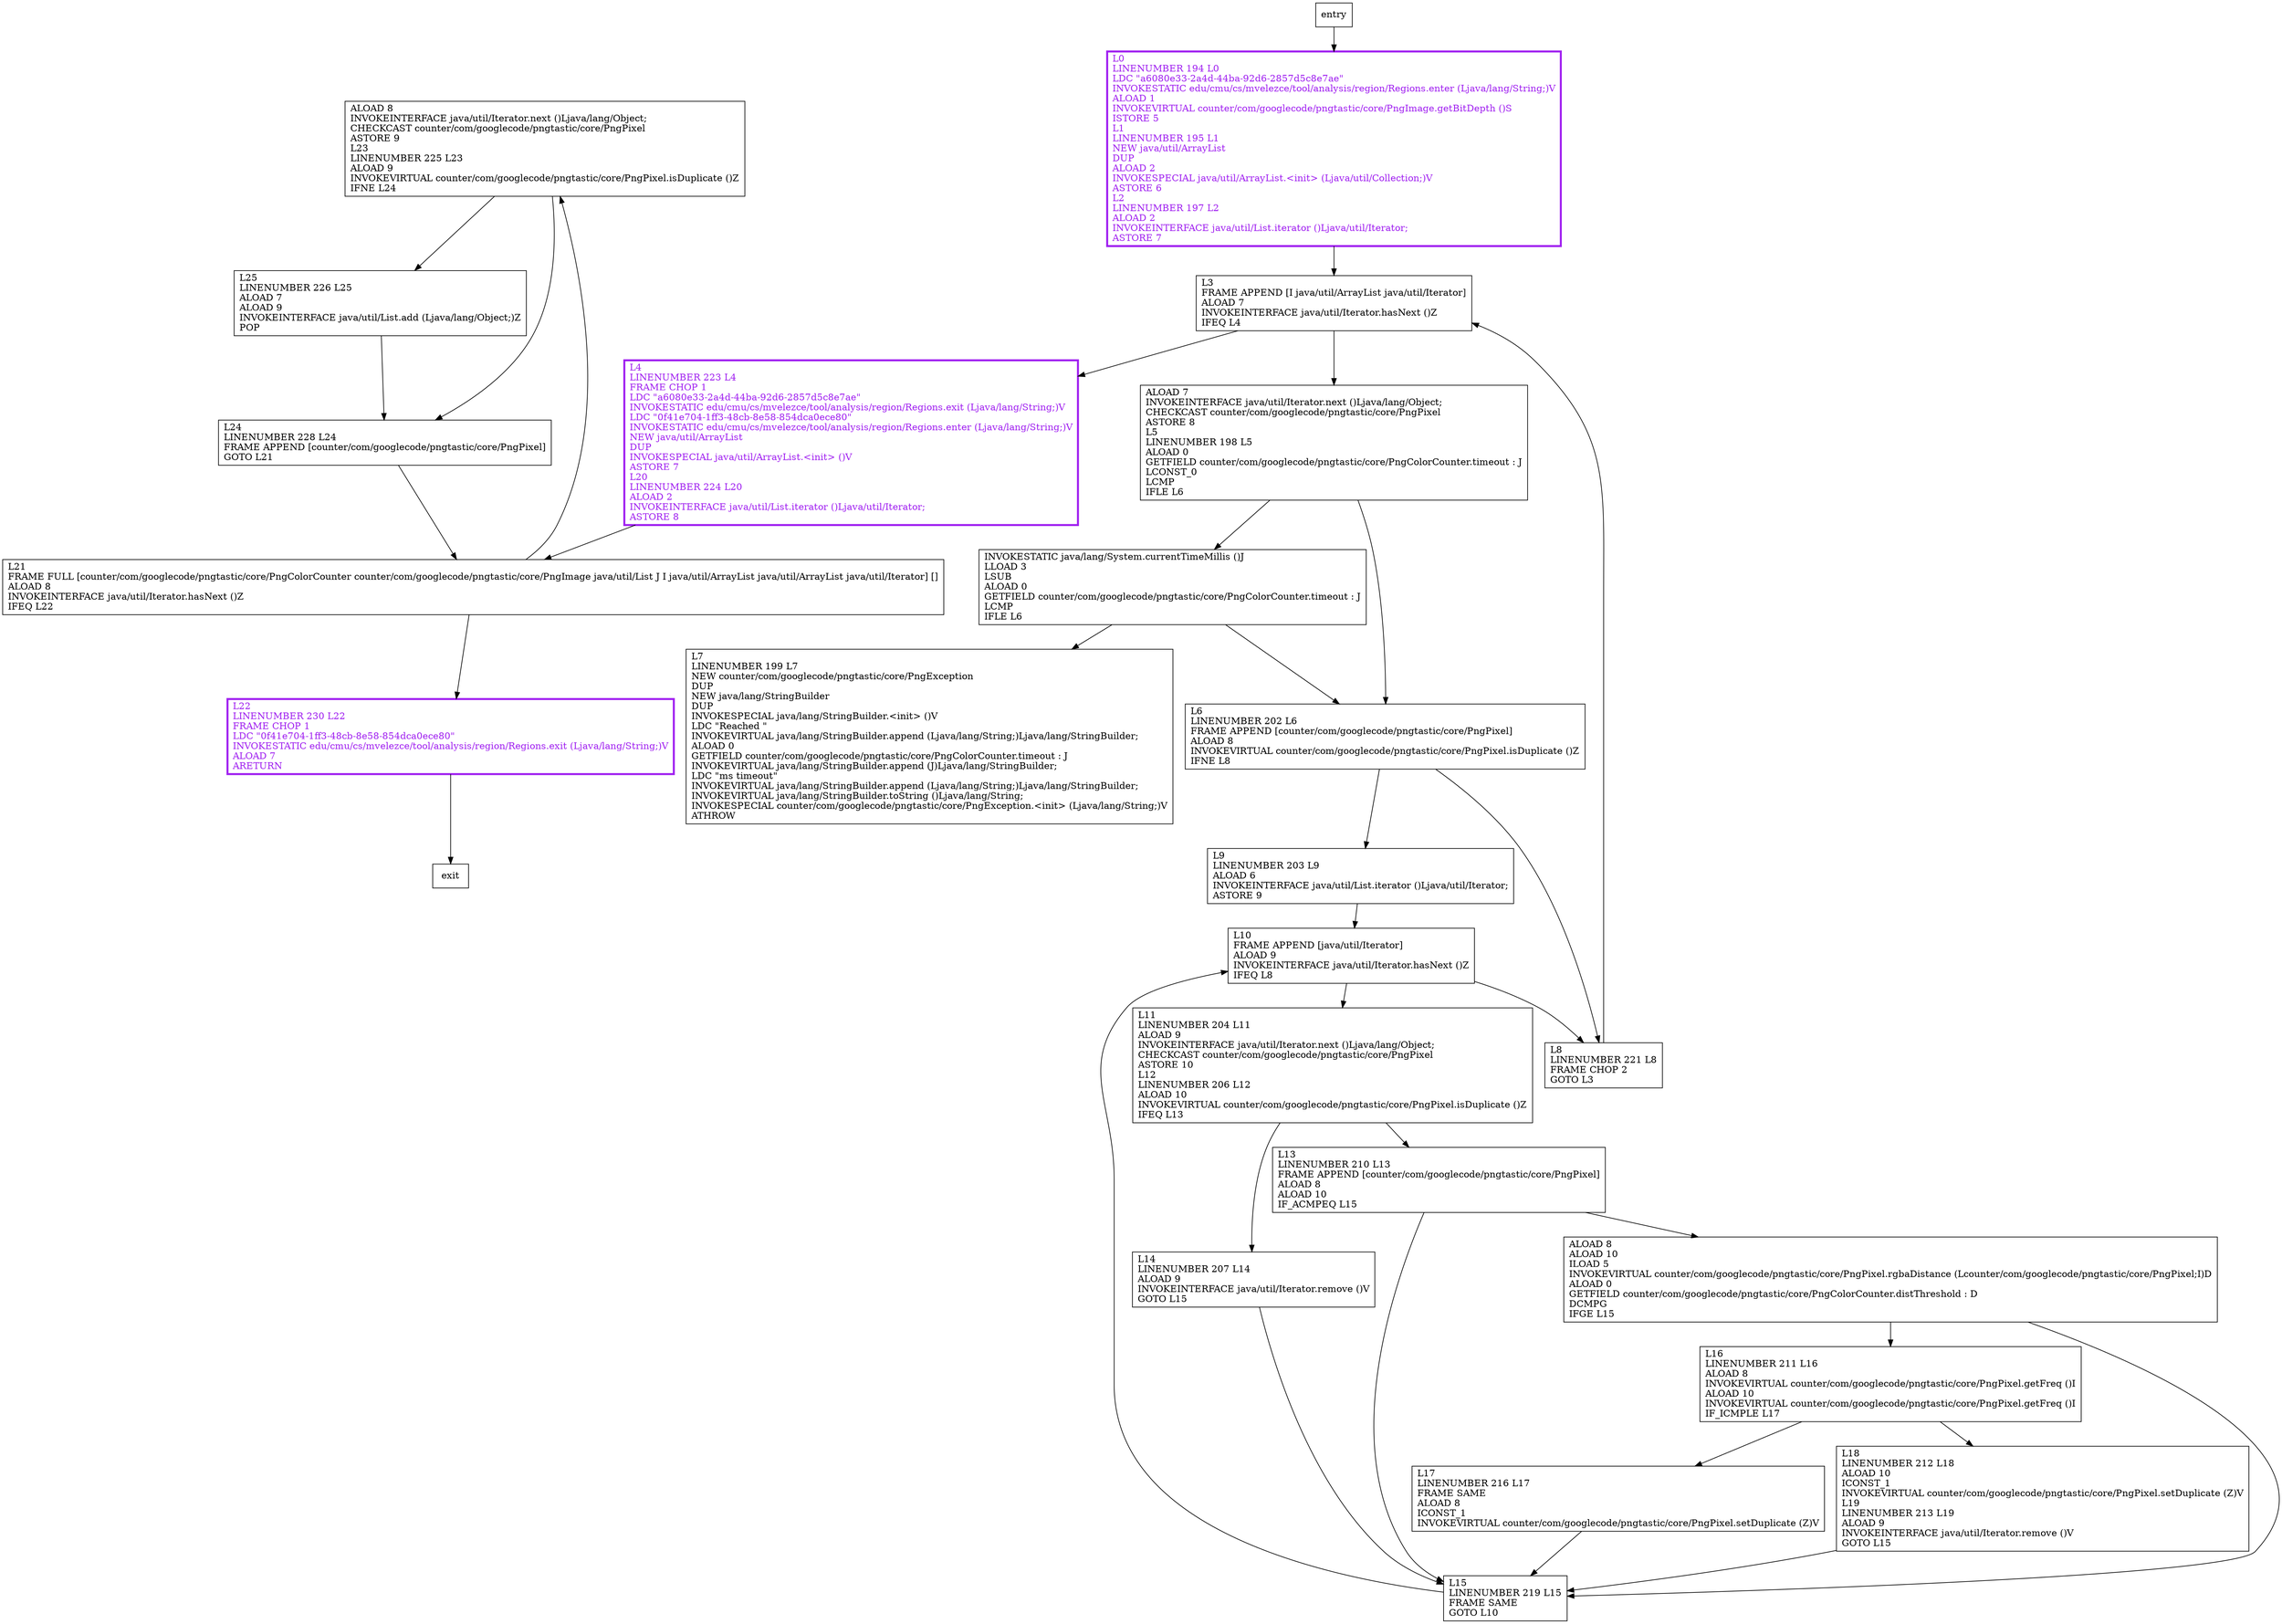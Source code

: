 digraph getMergedColors {
node [shape=record];
1595472033 [label="ALOAD 8\lINVOKEINTERFACE java/util/Iterator.next ()Ljava/lang/Object;\lCHECKCAST counter/com/googlecode/pngtastic/core/PngPixel\lASTORE 9\lL23\lLINENUMBER 225 L23\lALOAD 9\lINVOKEVIRTUAL counter/com/googlecode/pngtastic/core/PngPixel.isDuplicate ()Z\lIFNE L24\l"];
740858526 [label="L3\lFRAME APPEND [I java/util/ArrayList java/util/Iterator]\lALOAD 7\lINVOKEINTERFACE java/util/Iterator.hasNext ()Z\lIFEQ L4\l"];
524014602 [label="L16\lLINENUMBER 211 L16\lALOAD 8\lINVOKEVIRTUAL counter/com/googlecode/pngtastic/core/PngPixel.getFreq ()I\lALOAD 10\lINVOKEVIRTUAL counter/com/googlecode/pngtastic/core/PngPixel.getFreq ()I\lIF_ICMPLE L17\l"];
1942430264 [label="INVOKESTATIC java/lang/System.currentTimeMillis ()J\lLLOAD 3\lLSUB\lALOAD 0\lGETFIELD counter/com/googlecode/pngtastic/core/PngColorCounter.timeout : J\lLCMP\lIFLE L6\l"];
1303374399 [label="L17\lLINENUMBER 216 L17\lFRAME SAME\lALOAD 8\lICONST_1\lINVOKEVIRTUAL counter/com/googlecode/pngtastic/core/PngPixel.setDuplicate (Z)V\l"];
1393706494 [label="L18\lLINENUMBER 212 L18\lALOAD 10\lICONST_1\lINVOKEVIRTUAL counter/com/googlecode/pngtastic/core/PngPixel.setDuplicate (Z)V\lL19\lLINENUMBER 213 L19\lALOAD 9\lINVOKEINTERFACE java/util/Iterator.remove ()V\lGOTO L15\l"];
1047258049 [label="L7\lLINENUMBER 199 L7\lNEW counter/com/googlecode/pngtastic/core/PngException\lDUP\lNEW java/lang/StringBuilder\lDUP\lINVOKESPECIAL java/lang/StringBuilder.\<init\> ()V\lLDC \"Reached \"\lINVOKEVIRTUAL java/lang/StringBuilder.append (Ljava/lang/String;)Ljava/lang/StringBuilder;\lALOAD 0\lGETFIELD counter/com/googlecode/pngtastic/core/PngColorCounter.timeout : J\lINVOKEVIRTUAL java/lang/StringBuilder.append (J)Ljava/lang/StringBuilder;\lLDC \"ms timeout\"\lINVOKEVIRTUAL java/lang/StringBuilder.append (Ljava/lang/String;)Ljava/lang/StringBuilder;\lINVOKEVIRTUAL java/lang/StringBuilder.toString ()Ljava/lang/String;\lINVOKESPECIAL counter/com/googlecode/pngtastic/core/PngException.\<init\> (Ljava/lang/String;)V\lATHROW\l"];
1523092849 [label="L15\lLINENUMBER 219 L15\lFRAME SAME\lGOTO L10\l"];
1929517447 [label="L21\lFRAME FULL [counter/com/googlecode/pngtastic/core/PngColorCounter counter/com/googlecode/pngtastic/core/PngImage java/util/List J I java/util/ArrayList java/util/ArrayList java/util/Iterator] []\lALOAD 8\lINVOKEINTERFACE java/util/Iterator.hasNext ()Z\lIFEQ L22\l"];
1395768853 [label="L11\lLINENUMBER 204 L11\lALOAD 9\lINVOKEINTERFACE java/util/Iterator.next ()Ljava/lang/Object;\lCHECKCAST counter/com/googlecode/pngtastic/core/PngPixel\lASTORE 10\lL12\lLINENUMBER 206 L12\lALOAD 10\lINVOKEVIRTUAL counter/com/googlecode/pngtastic/core/PngPixel.isDuplicate ()Z\lIFEQ L13\l"];
1456310531 [label="L0\lLINENUMBER 194 L0\lLDC \"a6080e33-2a4d-44ba-92d6-2857d5c8e7ae\"\lINVOKESTATIC edu/cmu/cs/mvelezce/tool/analysis/region/Regions.enter (Ljava/lang/String;)V\lALOAD 1\lINVOKEVIRTUAL counter/com/googlecode/pngtastic/core/PngImage.getBitDepth ()S\lISTORE 5\lL1\lLINENUMBER 195 L1\lNEW java/util/ArrayList\lDUP\lALOAD 2\lINVOKESPECIAL java/util/ArrayList.\<init\> (Ljava/util/Collection;)V\lASTORE 6\lL2\lLINENUMBER 197 L2\lALOAD 2\lINVOKEINTERFACE java/util/List.iterator ()Ljava/util/Iterator;\lASTORE 7\l"];
430807546 [label="L9\lLINENUMBER 203 L9\lALOAD 6\lINVOKEINTERFACE java/util/List.iterator ()Ljava/util/Iterator;\lASTORE 9\l"];
794800937 [label="L14\lLINENUMBER 207 L14\lALOAD 9\lINVOKEINTERFACE java/util/Iterator.remove ()V\lGOTO L15\l"];
287410380 [label="L8\lLINENUMBER 221 L8\lFRAME CHOP 2\lGOTO L3\l"];
1312997050 [label="L25\lLINENUMBER 226 L25\lALOAD 7\lALOAD 9\lINVOKEINTERFACE java/util/List.add (Ljava/lang/Object;)Z\lPOP\l"];
518288182 [label="L22\lLINENUMBER 230 L22\lFRAME CHOP 1\lLDC \"0f41e704-1ff3-48cb-8e58-854dca0ece80\"\lINVOKESTATIC edu/cmu/cs/mvelezce/tool/analysis/region/Regions.exit (Ljava/lang/String;)V\lALOAD 7\lARETURN\l"];
72831275 [label="ALOAD 8\lALOAD 10\lILOAD 5\lINVOKEVIRTUAL counter/com/googlecode/pngtastic/core/PngPixel.rgbaDistance (Lcounter/com/googlecode/pngtastic/core/PngPixel;I)D\lALOAD 0\lGETFIELD counter/com/googlecode/pngtastic/core/PngColorCounter.distThreshold : D\lDCMPG\lIFGE L15\l"];
849689177 [label="L13\lLINENUMBER 210 L13\lFRAME APPEND [counter/com/googlecode/pngtastic/core/PngPixel]\lALOAD 8\lALOAD 10\lIF_ACMPEQ L15\l"];
1836226750 [label="L10\lFRAME APPEND [java/util/Iterator]\lALOAD 9\lINVOKEINTERFACE java/util/Iterator.hasNext ()Z\lIFEQ L8\l"];
1911280089 [label="ALOAD 7\lINVOKEINTERFACE java/util/Iterator.next ()Ljava/lang/Object;\lCHECKCAST counter/com/googlecode/pngtastic/core/PngPixel\lASTORE 8\lL5\lLINENUMBER 198 L5\lALOAD 0\lGETFIELD counter/com/googlecode/pngtastic/core/PngColorCounter.timeout : J\lLCONST_0\lLCMP\lIFLE L6\l"];
1241001877 [label="L6\lLINENUMBER 202 L6\lFRAME APPEND [counter/com/googlecode/pngtastic/core/PngPixel]\lALOAD 8\lINVOKEVIRTUAL counter/com/googlecode/pngtastic/core/PngPixel.isDuplicate ()Z\lIFNE L8\l"];
1271977519 [label="L4\lLINENUMBER 223 L4\lFRAME CHOP 1\lLDC \"a6080e33-2a4d-44ba-92d6-2857d5c8e7ae\"\lINVOKESTATIC edu/cmu/cs/mvelezce/tool/analysis/region/Regions.exit (Ljava/lang/String;)V\lLDC \"0f41e704-1ff3-48cb-8e58-854dca0ece80\"\lINVOKESTATIC edu/cmu/cs/mvelezce/tool/analysis/region/Regions.enter (Ljava/lang/String;)V\lNEW java/util/ArrayList\lDUP\lINVOKESPECIAL java/util/ArrayList.\<init\> ()V\lASTORE 7\lL20\lLINENUMBER 224 L20\lALOAD 2\lINVOKEINTERFACE java/util/List.iterator ()Ljava/util/Iterator;\lASTORE 8\l"];
651574420 [label="L24\lLINENUMBER 228 L24\lFRAME APPEND [counter/com/googlecode/pngtastic/core/PngPixel]\lGOTO L21\l"];
entry;
exit;
1595472033 -> 1312997050;
1595472033 -> 651574420;
740858526 -> 1911280089;
740858526 -> 1271977519;
1942430264 -> 1241001877;
1942430264 -> 1047258049;
1303374399 -> 1523092849;
1523092849 -> 1836226750;
1395768853 -> 794800937;
1395768853 -> 849689177;
430807546 -> 1836226750;
794800937 -> 1523092849;
1312997050 -> 651574420;
72831275 -> 524014602;
72831275 -> 1523092849;
1271977519 -> 1929517447;
651574420 -> 1929517447;
524014602 -> 1303374399;
524014602 -> 1393706494;
1393706494 -> 1523092849;
1929517447 -> 1595472033;
1929517447 -> 518288182;
entry -> 1456310531;
1456310531 -> 740858526;
287410380 -> 740858526;
518288182 -> exit;
849689177 -> 72831275;
849689177 -> 1523092849;
1836226750 -> 1395768853;
1836226750 -> 287410380;
1911280089 -> 1942430264;
1911280089 -> 1241001877;
1241001877 -> 287410380;
1241001877 -> 430807546;
1456310531[fontcolor="purple", penwidth=3, color="purple"];
518288182[fontcolor="purple", penwidth=3, color="purple"];
1271977519[fontcolor="purple", penwidth=3, color="purple"];
}
